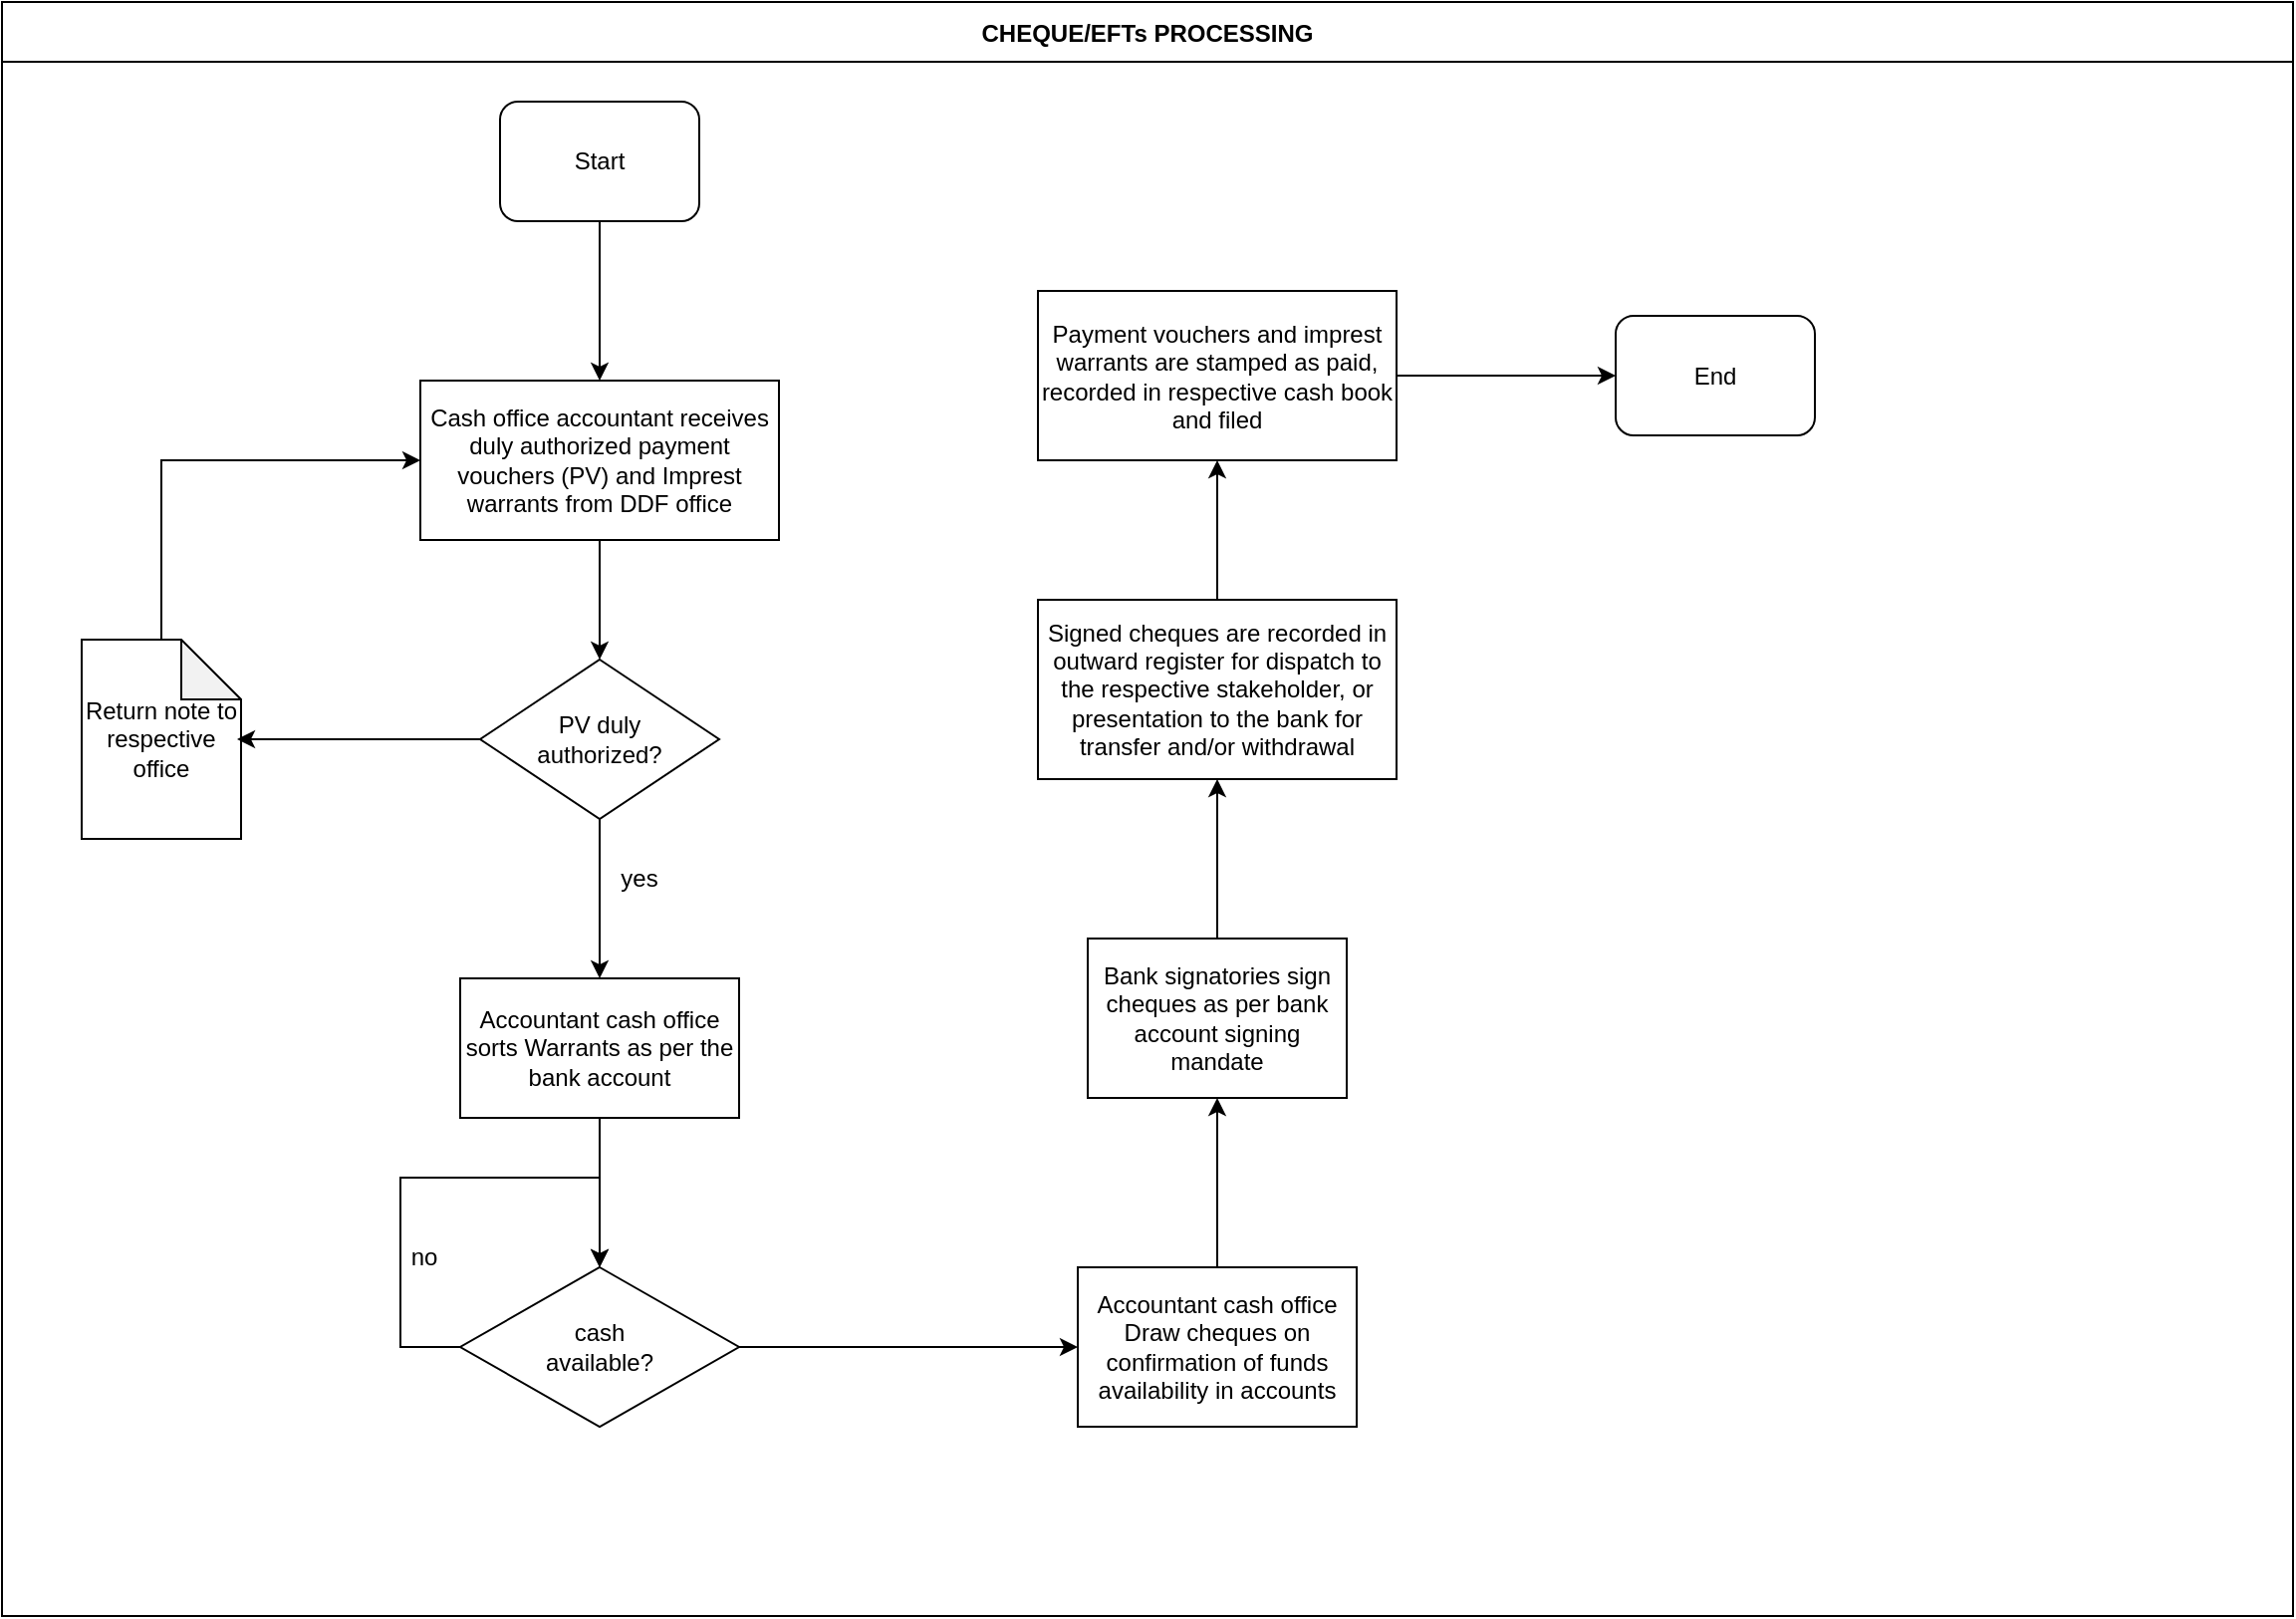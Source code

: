 <mxfile version="13.10.9" type="github">
  <diagram id="JjQCEzhE8u5LjKaULpIY" name="Page-1">
    <mxGraphModel dx="1038" dy="547" grid="1" gridSize="10" guides="1" tooltips="1" connect="1" arrows="1" fold="1" page="1" pageScale="1" pageWidth="1169" pageHeight="827" math="0" shadow="0">
      <root>
        <mxCell id="0" />
        <mxCell id="1" parent="0" />
        <mxCell id="omrt5kF8QAQMkNh0Hckq-1" value="&#xa;CHEQUE/EFTs PROCESSING&#xa;" style="swimlane;startSize=30;" vertex="1" parent="1">
          <mxGeometry x="10" y="10" width="1150" height="810" as="geometry" />
        </mxCell>
        <mxCell id="omrt5kF8QAQMkNh0Hckq-2" value="Start" style="rounded=1;whiteSpace=wrap;html=1;" vertex="1" parent="omrt5kF8QAQMkNh0Hckq-1">
          <mxGeometry x="250" y="50" width="100" height="60" as="geometry" />
        </mxCell>
        <mxCell id="omrt5kF8QAQMkNh0Hckq-5" value="Cash office accountant receives duly authorized payment vouchers (PV) and Imprest warrants from DDF office" style="rounded=0;whiteSpace=wrap;html=1;" vertex="1" parent="omrt5kF8QAQMkNh0Hckq-1">
          <mxGeometry x="210" y="190" width="180" height="80" as="geometry" />
        </mxCell>
        <mxCell id="omrt5kF8QAQMkNh0Hckq-4" value="" style="edgeStyle=orthogonalEdgeStyle;rounded=0;orthogonalLoop=1;jettySize=auto;html=1;" edge="1" parent="omrt5kF8QAQMkNh0Hckq-1" source="omrt5kF8QAQMkNh0Hckq-2" target="omrt5kF8QAQMkNh0Hckq-5">
          <mxGeometry relative="1" as="geometry">
            <mxPoint x="300" y="190" as="targetPoint" />
          </mxGeometry>
        </mxCell>
        <mxCell id="omrt5kF8QAQMkNh0Hckq-8" value="&lt;div&gt;PV duly &lt;br&gt;&lt;/div&gt;&lt;div&gt;authorized?&lt;/div&gt;" style="rhombus;whiteSpace=wrap;html=1;" vertex="1" parent="omrt5kF8QAQMkNh0Hckq-1">
          <mxGeometry x="240" y="330" width="120" height="80" as="geometry" />
        </mxCell>
        <mxCell id="omrt5kF8QAQMkNh0Hckq-7" value="" style="edgeStyle=orthogonalEdgeStyle;rounded=0;orthogonalLoop=1;jettySize=auto;html=1;" edge="1" parent="omrt5kF8QAQMkNh0Hckq-1" source="omrt5kF8QAQMkNh0Hckq-5" target="omrt5kF8QAQMkNh0Hckq-8">
          <mxGeometry relative="1" as="geometry">
            <mxPoint x="300" y="360" as="targetPoint" />
          </mxGeometry>
        </mxCell>
        <mxCell id="omrt5kF8QAQMkNh0Hckq-13" value="yes" style="text;html=1;strokeColor=none;fillColor=none;align=center;verticalAlign=middle;whiteSpace=wrap;rounded=0;" vertex="1" parent="omrt5kF8QAQMkNh0Hckq-1">
          <mxGeometry x="300" y="430" width="40" height="20" as="geometry" />
        </mxCell>
        <mxCell id="omrt5kF8QAQMkNh0Hckq-14" value="Return note to respective office" style="shape=note;whiteSpace=wrap;html=1;backgroundOutline=1;darkOpacity=0.05;" vertex="1" parent="omrt5kF8QAQMkNh0Hckq-1">
          <mxGeometry x="40" y="320" width="80" height="100" as="geometry" />
        </mxCell>
        <mxCell id="omrt5kF8QAQMkNh0Hckq-16" value="" style="edgeStyle=orthogonalEdgeStyle;rounded=0;orthogonalLoop=1;jettySize=auto;html=1;entryX=0.975;entryY=0.5;entryDx=0;entryDy=0;entryPerimeter=0;" edge="1" parent="omrt5kF8QAQMkNh0Hckq-1" source="omrt5kF8QAQMkNh0Hckq-8" target="omrt5kF8QAQMkNh0Hckq-14">
          <mxGeometry relative="1" as="geometry">
            <mxPoint x="160" y="370" as="targetPoint" />
          </mxGeometry>
        </mxCell>
        <mxCell id="omrt5kF8QAQMkNh0Hckq-18" value="" style="edgeStyle=orthogonalEdgeStyle;rounded=0;orthogonalLoop=1;jettySize=auto;html=1;entryX=0;entryY=0.5;entryDx=0;entryDy=0;" edge="1" parent="omrt5kF8QAQMkNh0Hckq-1" source="omrt5kF8QAQMkNh0Hckq-14" target="omrt5kF8QAQMkNh0Hckq-5">
          <mxGeometry relative="1" as="geometry">
            <mxPoint x="80" y="230" as="targetPoint" />
            <Array as="points">
              <mxPoint x="80" y="230" />
            </Array>
          </mxGeometry>
        </mxCell>
        <mxCell id="omrt5kF8QAQMkNh0Hckq-19" value="Accountant cash office Draw cheques on confirmation of funds availability in accounts" style="whiteSpace=wrap;html=1;" vertex="1" parent="omrt5kF8QAQMkNh0Hckq-1">
          <mxGeometry x="540" y="635" width="140" height="80" as="geometry" />
        </mxCell>
        <mxCell id="omrt5kF8QAQMkNh0Hckq-21" value="Bank signatories sign cheques as per bank account signing mandate" style="whiteSpace=wrap;html=1;" vertex="1" parent="omrt5kF8QAQMkNh0Hckq-1">
          <mxGeometry x="545" y="470" width="130" height="80" as="geometry" />
        </mxCell>
        <mxCell id="omrt5kF8QAQMkNh0Hckq-22" value="" style="edgeStyle=orthogonalEdgeStyle;rounded=0;orthogonalLoop=1;jettySize=auto;html=1;" edge="1" parent="omrt5kF8QAQMkNh0Hckq-1" source="omrt5kF8QAQMkNh0Hckq-19" target="omrt5kF8QAQMkNh0Hckq-21">
          <mxGeometry relative="1" as="geometry" />
        </mxCell>
        <mxCell id="omrt5kF8QAQMkNh0Hckq-30" value="no" style="text;html=1;strokeColor=none;fillColor=none;align=center;verticalAlign=middle;whiteSpace=wrap;rounded=0;" vertex="1" parent="omrt5kF8QAQMkNh0Hckq-1">
          <mxGeometry x="192" y="620" width="40" height="20" as="geometry" />
        </mxCell>
        <mxCell id="omrt5kF8QAQMkNh0Hckq-37" value="End" style="rounded=1;whiteSpace=wrap;html=1;" vertex="1" parent="omrt5kF8QAQMkNh0Hckq-1">
          <mxGeometry x="810" y="157.5" width="100" height="60" as="geometry" />
        </mxCell>
        <mxCell id="omrt5kF8QAQMkNh0Hckq-24" value="" style="edgeStyle=orthogonalEdgeStyle;rounded=0;orthogonalLoop=1;jettySize=auto;html=1;" edge="1" parent="1" source="omrt5kF8QAQMkNh0Hckq-9" target="omrt5kF8QAQMkNh0Hckq-23">
          <mxGeometry relative="1" as="geometry" />
        </mxCell>
        <mxCell id="omrt5kF8QAQMkNh0Hckq-9" value="Accountant cash office sorts Warrants as per the bank account" style="whiteSpace=wrap;html=1;" vertex="1" parent="1">
          <mxGeometry x="240" y="500" width="140" height="70" as="geometry" />
        </mxCell>
        <mxCell id="omrt5kF8QAQMkNh0Hckq-10" value="" style="edgeStyle=orthogonalEdgeStyle;rounded=0;orthogonalLoop=1;jettySize=auto;html=1;" edge="1" parent="1" source="omrt5kF8QAQMkNh0Hckq-8" target="omrt5kF8QAQMkNh0Hckq-9">
          <mxGeometry relative="1" as="geometry" />
        </mxCell>
        <mxCell id="omrt5kF8QAQMkNh0Hckq-26" value="" style="edgeStyle=orthogonalEdgeStyle;rounded=0;orthogonalLoop=1;jettySize=auto;html=1;entryX=0;entryY=0.5;entryDx=0;entryDy=0;" edge="1" parent="1" source="omrt5kF8QAQMkNh0Hckq-23" target="omrt5kF8QAQMkNh0Hckq-19">
          <mxGeometry relative="1" as="geometry">
            <mxPoint x="470" y="685" as="targetPoint" />
          </mxGeometry>
        </mxCell>
        <mxCell id="omrt5kF8QAQMkNh0Hckq-29" value="" style="edgeStyle=orthogonalEdgeStyle;rounded=0;orthogonalLoop=1;jettySize=auto;html=1;entryX=0.5;entryY=0;entryDx=0;entryDy=0;" edge="1" parent="1" source="omrt5kF8QAQMkNh0Hckq-23" target="omrt5kF8QAQMkNh0Hckq-23">
          <mxGeometry relative="1" as="geometry">
            <mxPoint x="210" y="590" as="targetPoint" />
            <Array as="points">
              <mxPoint x="210" y="685" />
              <mxPoint x="210" y="600" />
              <mxPoint x="310" y="600" />
            </Array>
          </mxGeometry>
        </mxCell>
        <mxCell id="omrt5kF8QAQMkNh0Hckq-23" value="&lt;div&gt;cash&lt;/div&gt;&lt;div&gt;available?&lt;br&gt;&lt;/div&gt;" style="rhombus;whiteSpace=wrap;html=1;" vertex="1" parent="1">
          <mxGeometry x="240" y="645" width="140" height="80" as="geometry" />
        </mxCell>
        <mxCell id="omrt5kF8QAQMkNh0Hckq-34" value="" style="edgeStyle=orthogonalEdgeStyle;rounded=0;orthogonalLoop=1;jettySize=auto;html=1;" edge="1" parent="1" source="omrt5kF8QAQMkNh0Hckq-31" target="omrt5kF8QAQMkNh0Hckq-33">
          <mxGeometry relative="1" as="geometry" />
        </mxCell>
        <mxCell id="omrt5kF8QAQMkNh0Hckq-31" value="Signed cheques are recorded in outward register for dispatch to the respective stakeholder, or presentation to the bank for transfer and/or withdrawal" style="whiteSpace=wrap;html=1;" vertex="1" parent="1">
          <mxGeometry x="530" y="310" width="180" height="90" as="geometry" />
        </mxCell>
        <mxCell id="omrt5kF8QAQMkNh0Hckq-32" value="" style="edgeStyle=orthogonalEdgeStyle;rounded=0;orthogonalLoop=1;jettySize=auto;html=1;" edge="1" parent="1" source="omrt5kF8QAQMkNh0Hckq-21" target="omrt5kF8QAQMkNh0Hckq-31">
          <mxGeometry relative="1" as="geometry" />
        </mxCell>
        <mxCell id="omrt5kF8QAQMkNh0Hckq-36" value="" style="edgeStyle=orthogonalEdgeStyle;rounded=0;orthogonalLoop=1;jettySize=auto;html=1;entryX=0;entryY=0.5;entryDx=0;entryDy=0;" edge="1" parent="1" source="omrt5kF8QAQMkNh0Hckq-33" target="omrt5kF8QAQMkNh0Hckq-37">
          <mxGeometry relative="1" as="geometry">
            <mxPoint x="820" y="197.5" as="targetPoint" />
          </mxGeometry>
        </mxCell>
        <mxCell id="omrt5kF8QAQMkNh0Hckq-33" value="Payment vouchers and imprest warrants are stamped as paid, recorded in respective cash book and filed" style="whiteSpace=wrap;html=1;" vertex="1" parent="1">
          <mxGeometry x="530" y="155" width="180" height="85" as="geometry" />
        </mxCell>
      </root>
    </mxGraphModel>
  </diagram>
</mxfile>

